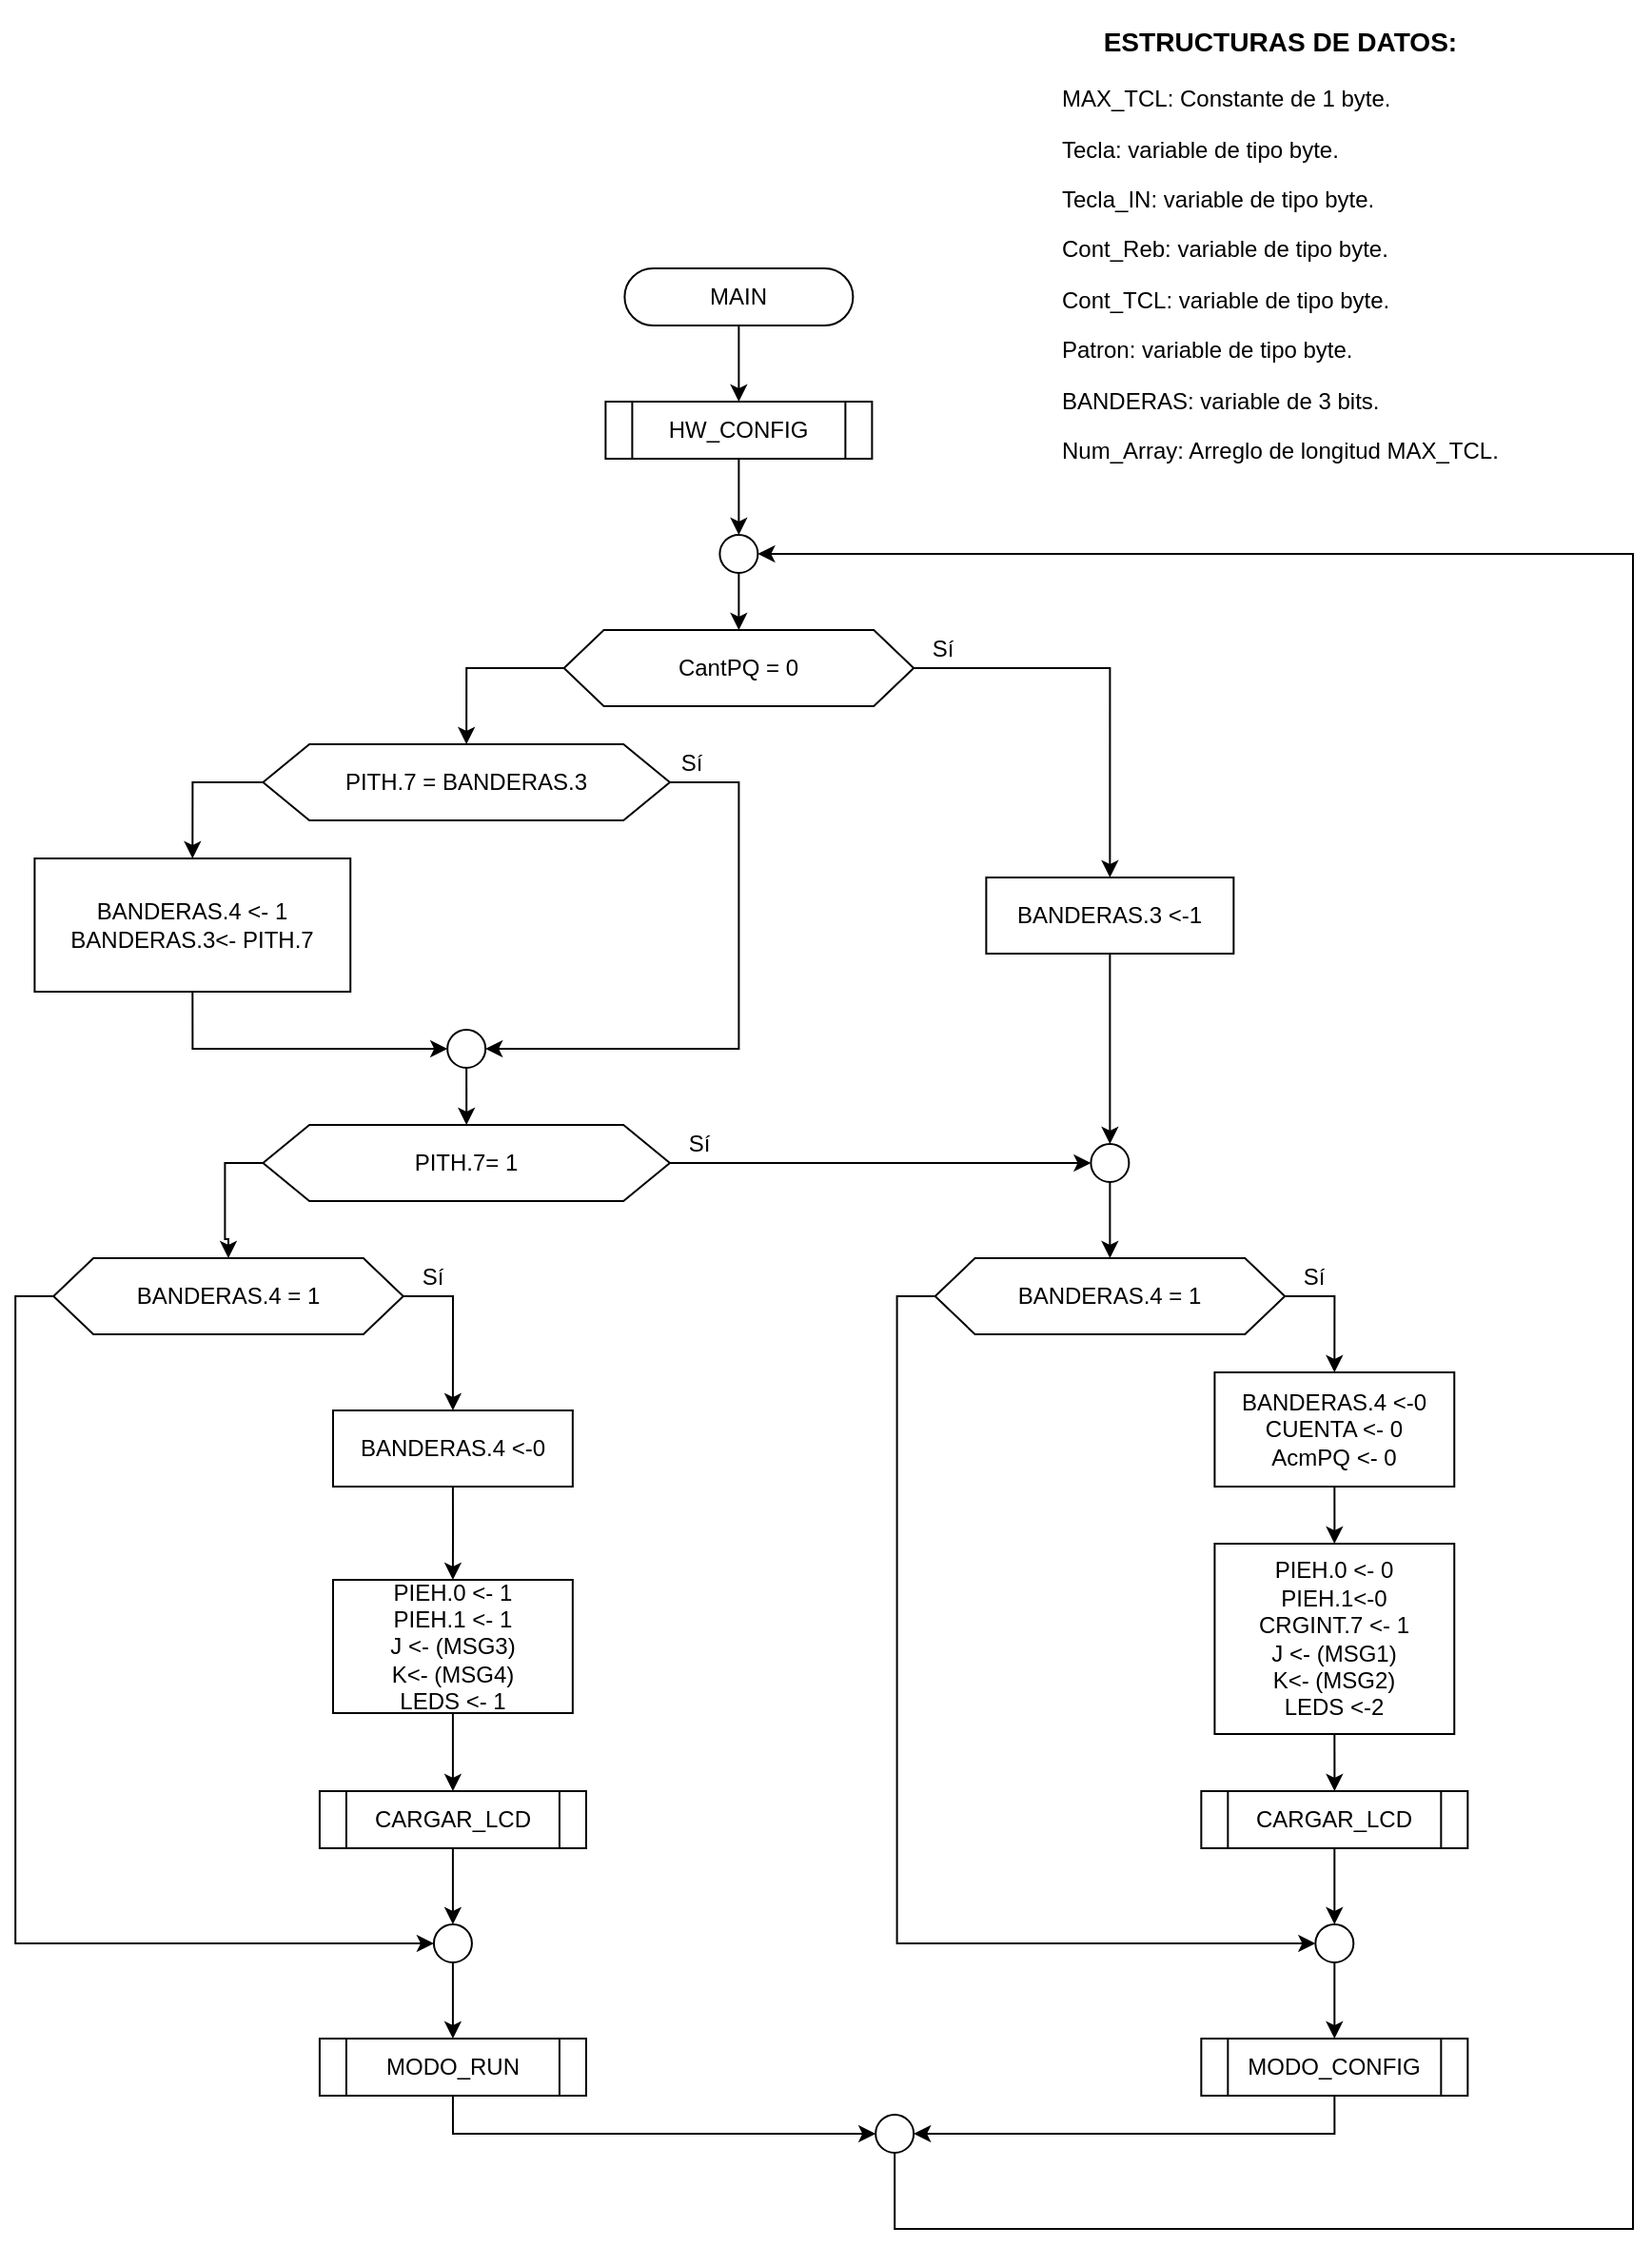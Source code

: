 <mxfile version="13.4.1" type="device"><diagram id="C5RBs43oDa-KdzZeNtuy" name="Page-1"><mxGraphModel dx="4151" dy="1414" grid="1" gridSize="10" guides="1" tooltips="1" connect="1" arrows="1" fold="1" page="1" pageScale="1" pageWidth="827" pageHeight="1169" math="0" shadow="0"><root><mxCell id="WIyWlLk6GJQsqaUBKTNV-0"/><mxCell id="WIyWlLk6GJQsqaUBKTNV-1" parent="WIyWlLk6GJQsqaUBKTNV-0"/><mxCell id="udQdOlFwjfd5XkKeNRv3-1" style="edgeStyle=orthogonalEdgeStyle;rounded=0;orthogonalLoop=1;jettySize=auto;html=1;exitX=0.5;exitY=1;exitDx=0;exitDy=0;entryX=0.5;entryY=0;entryDx=0;entryDy=0;" parent="WIyWlLk6GJQsqaUBKTNV-1" source="vaPE_WUe8z_q5Ny73QcH-1" target="udQdOlFwjfd5XkKeNRv3-0" edge="1"><mxGeometry relative="1" as="geometry"/></mxCell><mxCell id="vaPE_WUe8z_q5Ny73QcH-1" value="MAIN" style="rounded=1;whiteSpace=wrap;html=1;fontSize=12;glass=0;strokeWidth=1;shadow=0;arcSize=50;" parent="WIyWlLk6GJQsqaUBKTNV-1" vertex="1"><mxGeometry x="-479.81" y="260" width="120" height="30" as="geometry"/></mxCell><mxCell id="vaPE_WUe8z_q5Ny73QcH-20" value="&lt;h3 style=&quot;text-align: center&quot;&gt;ESTRUCTURAS DE DATOS:&lt;/h3&gt;&lt;p&gt;MAX_TCL: Constante de 1 byte.&lt;/p&gt;&lt;p&gt;Tecla: variable de tipo byte.&lt;/p&gt;&lt;p&gt;Tecla_IN: variable de tipo byte.&lt;/p&gt;&lt;p&gt;Cont_Reb: variable de tipo byte.&lt;br&gt;&lt;/p&gt;&lt;p&gt;Cont_TCL: variable de tipo byte.&lt;/p&gt;&lt;p&gt;Patron: variable de tipo byte.&lt;br&gt;&lt;/p&gt;&lt;p&gt;BANDERAS: variable de 3 bits.&lt;/p&gt;&lt;p&gt;Num_Array: Arreglo de longitud MAX_TCL.&lt;/p&gt;&lt;p&gt;&lt;br&gt;&lt;/p&gt;&lt;p&gt;&lt;/p&gt;" style="text;html=1;strokeColor=none;fillColor=none;align=left;verticalAlign=middle;whiteSpace=wrap;rounded=0;" parent="WIyWlLk6GJQsqaUBKTNV-1" vertex="1"><mxGeometry x="-252.25" y="130" width="268.68" height="260" as="geometry"/></mxCell><mxCell id="vaPE_WUe8z_q5Ny73QcH-37" style="edgeStyle=orthogonalEdgeStyle;rounded=0;orthogonalLoop=1;jettySize=auto;html=1;exitX=1;exitY=0.5;exitDx=0;exitDy=0;entryX=0.5;entryY=0;entryDx=0;entryDy=0;" parent="WIyWlLk6GJQsqaUBKTNV-1" source="vaPE_WUe8z_q5Ny73QcH-31" target="vaPE_WUe8z_q5Ny73QcH-36" edge="1"><mxGeometry relative="1" as="geometry"/></mxCell><mxCell id="vaPE_WUe8z_q5Ny73QcH-62" style="edgeStyle=orthogonalEdgeStyle;rounded=0;orthogonalLoop=1;jettySize=auto;html=1;exitX=0;exitY=0.5;exitDx=0;exitDy=0;entryX=0.5;entryY=0;entryDx=0;entryDy=0;" parent="WIyWlLk6GJQsqaUBKTNV-1" source="vaPE_WUe8z_q5Ny73QcH-31" target="vaPE_WUe8z_q5Ny73QcH-61" edge="1"><mxGeometry relative="1" as="geometry"/></mxCell><mxCell id="vaPE_WUe8z_q5Ny73QcH-31" value="CantPQ = 0" style="shape=hexagon;perimeter=hexagonPerimeter2;whiteSpace=wrap;html=1;size=0.114;" parent="WIyWlLk6GJQsqaUBKTNV-1" vertex="1"><mxGeometry x="-511.68" y="450" width="183.76" height="40" as="geometry"/></mxCell><mxCell id="vaPE_WUe8z_q5Ny73QcH-34" style="edgeStyle=orthogonalEdgeStyle;rounded=0;orthogonalLoop=1;jettySize=auto;html=1;exitX=0.5;exitY=1;exitDx=0;exitDy=0;entryX=0.5;entryY=0;entryDx=0;entryDy=0;" parent="WIyWlLk6GJQsqaUBKTNV-1" edge="1"><mxGeometry relative="1" as="geometry"><mxPoint x="-419.81" y="420" as="sourcePoint"/><mxPoint x="-419.8" y="450" as="targetPoint"/></mxGeometry></mxCell><mxCell id="vaPE_WUe8z_q5Ny73QcH-32" value="" style="ellipse;whiteSpace=wrap;html=1;aspect=fixed;" parent="WIyWlLk6GJQsqaUBKTNV-1" vertex="1"><mxGeometry x="-429.81" y="400" width="20" height="20" as="geometry"/></mxCell><mxCell id="vaPE_WUe8z_q5Ny73QcH-35" value="Sí" style="text;html=1;align=center;verticalAlign=middle;resizable=0;points=[];autosize=1;" parent="WIyWlLk6GJQsqaUBKTNV-1" vertex="1"><mxGeometry x="-327.92" y="450" width="30" height="20" as="geometry"/></mxCell><mxCell id="vaPE_WUe8z_q5Ny73QcH-39" style="edgeStyle=orthogonalEdgeStyle;rounded=0;orthogonalLoop=1;jettySize=auto;html=1;exitX=0.5;exitY=1;exitDx=0;exitDy=0;entryX=0.5;entryY=0;entryDx=0;entryDy=0;" parent="WIyWlLk6GJQsqaUBKTNV-1" source="vaPE_WUe8z_q5Ny73QcH-36" target="vaPE_WUe8z_q5Ny73QcH-38" edge="1"><mxGeometry relative="1" as="geometry"/></mxCell><mxCell id="vaPE_WUe8z_q5Ny73QcH-36" value="BANDERAS.3 &amp;lt;-1" style="rounded=0;whiteSpace=wrap;html=1;" parent="WIyWlLk6GJQsqaUBKTNV-1" vertex="1"><mxGeometry x="-289.81" y="580" width="129.99" height="40" as="geometry"/></mxCell><mxCell id="vaPE_WUe8z_q5Ny73QcH-41" style="edgeStyle=orthogonalEdgeStyle;rounded=0;orthogonalLoop=1;jettySize=auto;html=1;exitX=0.5;exitY=1;exitDx=0;exitDy=0;" parent="WIyWlLk6GJQsqaUBKTNV-1" source="vaPE_WUe8z_q5Ny73QcH-38" target="vaPE_WUe8z_q5Ny73QcH-40" edge="1"><mxGeometry relative="1" as="geometry"/></mxCell><mxCell id="vaPE_WUe8z_q5Ny73QcH-38" value="" style="ellipse;whiteSpace=wrap;html=1;aspect=fixed;" parent="WIyWlLk6GJQsqaUBKTNV-1" vertex="1"><mxGeometry x="-234.81" y="720" width="20" height="20" as="geometry"/></mxCell><mxCell id="vaPE_WUe8z_q5Ny73QcH-43" style="edgeStyle=orthogonalEdgeStyle;rounded=0;orthogonalLoop=1;jettySize=auto;html=1;exitX=0;exitY=0.5;exitDx=0;exitDy=0;entryX=0;entryY=0.5;entryDx=0;entryDy=0;" parent="WIyWlLk6GJQsqaUBKTNV-1" source="vaPE_WUe8z_q5Ny73QcH-40" target="vaPE_WUe8z_q5Ny73QcH-42" edge="1"><mxGeometry relative="1" as="geometry"/></mxCell><mxCell id="vaPE_WUe8z_q5Ny73QcH-45" style="edgeStyle=orthogonalEdgeStyle;rounded=0;orthogonalLoop=1;jettySize=auto;html=1;exitX=1;exitY=0.5;exitDx=0;exitDy=0;entryX=0.5;entryY=0;entryDx=0;entryDy=0;" parent="WIyWlLk6GJQsqaUBKTNV-1" source="vaPE_WUe8z_q5Ny73QcH-40" target="vaPE_WUe8z_q5Ny73QcH-44" edge="1"><mxGeometry relative="1" as="geometry"/></mxCell><mxCell id="vaPE_WUe8z_q5Ny73QcH-40" value="BANDERAS.4 = 1" style="shape=hexagon;perimeter=hexagonPerimeter2;whiteSpace=wrap;html=1;size=0.114;" parent="WIyWlLk6GJQsqaUBKTNV-1" vertex="1"><mxGeometry x="-316.67" y="780" width="183.76" height="40" as="geometry"/></mxCell><mxCell id="vaPE_WUe8z_q5Ny73QcH-54" style="edgeStyle=orthogonalEdgeStyle;rounded=0;orthogonalLoop=1;jettySize=auto;html=1;exitX=0.5;exitY=1;exitDx=0;exitDy=0;entryX=0.5;entryY=0;entryDx=0;entryDy=0;" parent="WIyWlLk6GJQsqaUBKTNV-1" source="vaPE_WUe8z_q5Ny73QcH-42" target="vaPE_WUe8z_q5Ny73QcH-52" edge="1"><mxGeometry relative="1" as="geometry"/></mxCell><mxCell id="vaPE_WUe8z_q5Ny73QcH-42" value="" style="ellipse;whiteSpace=wrap;html=1;aspect=fixed;" parent="WIyWlLk6GJQsqaUBKTNV-1" vertex="1"><mxGeometry x="-116.83" y="1130" width="20" height="20" as="geometry"/></mxCell><mxCell id="vaPE_WUe8z_q5Ny73QcH-51" style="edgeStyle=orthogonalEdgeStyle;rounded=0;orthogonalLoop=1;jettySize=auto;html=1;exitX=0.5;exitY=1;exitDx=0;exitDy=0;" parent="WIyWlLk6GJQsqaUBKTNV-1" source="vaPE_WUe8z_q5Ny73QcH-44" target="vaPE_WUe8z_q5Ny73QcH-47" edge="1"><mxGeometry relative="1" as="geometry"/></mxCell><mxCell id="vaPE_WUe8z_q5Ny73QcH-44" value="&lt;span&gt;BANDERAS.4 &amp;lt;-0&lt;br&gt;&lt;/span&gt;CUENTA &amp;lt;- 0&lt;br&gt;&lt;span&gt;AcmPQ &amp;lt;- 0&lt;br&gt;&lt;/span&gt;" style="rounded=0;whiteSpace=wrap;html=1;" parent="WIyWlLk6GJQsqaUBKTNV-1" vertex="1"><mxGeometry x="-169.79" y="840" width="125.92" height="60" as="geometry"/></mxCell><mxCell id="vaPE_WUe8z_q5Ny73QcH-50" style="edgeStyle=orthogonalEdgeStyle;rounded=0;orthogonalLoop=1;jettySize=auto;html=1;exitX=0.5;exitY=1;exitDx=0;exitDy=0;" parent="WIyWlLk6GJQsqaUBKTNV-1" source="vaPE_WUe8z_q5Ny73QcH-47" target="vaPE_WUe8z_q5Ny73QcH-48" edge="1"><mxGeometry relative="1" as="geometry"/></mxCell><mxCell id="vaPE_WUe8z_q5Ny73QcH-47" value="&lt;span&gt;PIEH.0 &amp;lt;- 0&lt;br&gt;PIEH.1&amp;lt;-0&lt;br&gt;CRGINT.7 &amp;lt;- 1&lt;br&gt;J &amp;lt;- (MSG1)&lt;br&gt;K&amp;lt;- (MSG2)&lt;br&gt;LEDS &amp;lt;-2&lt;br&gt;&lt;/span&gt;" style="rounded=0;whiteSpace=wrap;html=1;" parent="WIyWlLk6GJQsqaUBKTNV-1" vertex="1"><mxGeometry x="-169.79" y="930" width="125.92" height="100" as="geometry"/></mxCell><mxCell id="vaPE_WUe8z_q5Ny73QcH-49" style="edgeStyle=orthogonalEdgeStyle;rounded=0;orthogonalLoop=1;jettySize=auto;html=1;exitX=0.5;exitY=1;exitDx=0;exitDy=0;entryX=0.5;entryY=0;entryDx=0;entryDy=0;" parent="WIyWlLk6GJQsqaUBKTNV-1" source="vaPE_WUe8z_q5Ny73QcH-48" target="vaPE_WUe8z_q5Ny73QcH-42" edge="1"><mxGeometry relative="1" as="geometry"/></mxCell><mxCell id="vaPE_WUe8z_q5Ny73QcH-48" value="CARGAR_LCD" style="shape=process;whiteSpace=wrap;html=1;backgroundOutline=1;" parent="WIyWlLk6GJQsqaUBKTNV-1" vertex="1"><mxGeometry x="-176.83" y="1060" width="140" height="30" as="geometry"/></mxCell><mxCell id="vaPE_WUe8z_q5Ny73QcH-56" style="edgeStyle=orthogonalEdgeStyle;rounded=0;orthogonalLoop=1;jettySize=auto;html=1;exitX=0.5;exitY=1;exitDx=0;exitDy=0;entryX=1;entryY=0.5;entryDx=0;entryDy=0;" parent="WIyWlLk6GJQsqaUBKTNV-1" source="vaPE_WUe8z_q5Ny73QcH-52" target="vaPE_WUe8z_q5Ny73QcH-55" edge="1"><mxGeometry relative="1" as="geometry"/></mxCell><mxCell id="vaPE_WUe8z_q5Ny73QcH-52" value="MODO_CONFIG" style="shape=process;whiteSpace=wrap;html=1;backgroundOutline=1;" parent="WIyWlLk6GJQsqaUBKTNV-1" vertex="1"><mxGeometry x="-176.83" y="1190" width="140" height="30" as="geometry"/></mxCell><mxCell id="vaPE_WUe8z_q5Ny73QcH-60" style="edgeStyle=orthogonalEdgeStyle;rounded=0;orthogonalLoop=1;jettySize=auto;html=1;exitX=0.5;exitY=1;exitDx=0;exitDy=0;entryX=1;entryY=0.5;entryDx=0;entryDy=0;" parent="WIyWlLk6GJQsqaUBKTNV-1" source="vaPE_WUe8z_q5Ny73QcH-55" target="vaPE_WUe8z_q5Ny73QcH-32" edge="1"><mxGeometry relative="1" as="geometry"><Array as="points"><mxPoint x="-338" y="1290"/><mxPoint x="50" y="1290"/><mxPoint x="50" y="410"/></Array></mxGeometry></mxCell><mxCell id="vaPE_WUe8z_q5Ny73QcH-55" value="" style="ellipse;whiteSpace=wrap;html=1;aspect=fixed;" parent="WIyWlLk6GJQsqaUBKTNV-1" vertex="1"><mxGeometry x="-347.92" y="1230" width="20" height="20" as="geometry"/></mxCell><mxCell id="vaPE_WUe8z_q5Ny73QcH-58" style="edgeStyle=orthogonalEdgeStyle;rounded=0;orthogonalLoop=1;jettySize=auto;html=1;exitX=0.5;exitY=1;exitDx=0;exitDy=0;entryX=0;entryY=0.5;entryDx=0;entryDy=0;" parent="WIyWlLk6GJQsqaUBKTNV-1" source="vaPE_WUe8z_q5Ny73QcH-57" target="vaPE_WUe8z_q5Ny73QcH-55" edge="1"><mxGeometry relative="1" as="geometry"/></mxCell><mxCell id="vaPE_WUe8z_q5Ny73QcH-57" value="MODO_RUN" style="shape=process;whiteSpace=wrap;html=1;backgroundOutline=1;" parent="WIyWlLk6GJQsqaUBKTNV-1" vertex="1"><mxGeometry x="-640.04" y="1190" width="140" height="30" as="geometry"/></mxCell><mxCell id="vaPE_WUe8z_q5Ny73QcH-67" style="edgeStyle=orthogonalEdgeStyle;rounded=0;orthogonalLoop=1;jettySize=auto;html=1;exitX=1;exitY=0.5;exitDx=0;exitDy=0;entryX=1;entryY=0.5;entryDx=0;entryDy=0;" parent="WIyWlLk6GJQsqaUBKTNV-1" source="vaPE_WUe8z_q5Ny73QcH-61" target="vaPE_WUe8z_q5Ny73QcH-63" edge="1"><mxGeometry relative="1" as="geometry"><Array as="points"><mxPoint x="-419.8" y="530"/><mxPoint x="-419.8" y="670"/></Array></mxGeometry></mxCell><mxCell id="vaPE_WUe8z_q5Ny73QcH-71" style="edgeStyle=orthogonalEdgeStyle;rounded=0;orthogonalLoop=1;jettySize=auto;html=1;exitX=0;exitY=0.5;exitDx=0;exitDy=0;entryX=0.5;entryY=0;entryDx=0;entryDy=0;" parent="WIyWlLk6GJQsqaUBKTNV-1" source="vaPE_WUe8z_q5Ny73QcH-61" target="vaPE_WUe8z_q5Ny73QcH-69" edge="1"><mxGeometry relative="1" as="geometry"/></mxCell><mxCell id="vaPE_WUe8z_q5Ny73QcH-61" value="PITH.7 = BANDERAS.3" style="shape=hexagon;perimeter=hexagonPerimeter2;whiteSpace=wrap;html=1;size=0.114;" parent="WIyWlLk6GJQsqaUBKTNV-1" vertex="1"><mxGeometry x="-669.8" y="510" width="213.76" height="40" as="geometry"/></mxCell><mxCell id="vaPE_WUe8z_q5Ny73QcH-74" style="edgeStyle=orthogonalEdgeStyle;rounded=0;orthogonalLoop=1;jettySize=auto;html=1;exitX=0.5;exitY=1;exitDx=0;exitDy=0;" parent="WIyWlLk6GJQsqaUBKTNV-1" source="vaPE_WUe8z_q5Ny73QcH-63" target="vaPE_WUe8z_q5Ny73QcH-73" edge="1"><mxGeometry relative="1" as="geometry"/></mxCell><mxCell id="vaPE_WUe8z_q5Ny73QcH-63" value="" style="ellipse;whiteSpace=wrap;html=1;aspect=fixed;" parent="WIyWlLk6GJQsqaUBKTNV-1" vertex="1"><mxGeometry x="-572.92" y="660" width="20" height="20" as="geometry"/></mxCell><mxCell id="vaPE_WUe8z_q5Ny73QcH-65" value="Sí" style="text;html=1;align=center;verticalAlign=middle;resizable=0;points=[];autosize=1;" parent="WIyWlLk6GJQsqaUBKTNV-1" vertex="1"><mxGeometry x="-132.91" y="780" width="30" height="20" as="geometry"/></mxCell><mxCell id="vaPE_WUe8z_q5Ny73QcH-70" style="edgeStyle=orthogonalEdgeStyle;rounded=0;orthogonalLoop=1;jettySize=auto;html=1;exitX=0.5;exitY=1;exitDx=0;exitDy=0;entryX=0;entryY=0.5;entryDx=0;entryDy=0;" parent="WIyWlLk6GJQsqaUBKTNV-1" source="vaPE_WUe8z_q5Ny73QcH-69" target="vaPE_WUe8z_q5Ny73QcH-63" edge="1"><mxGeometry relative="1" as="geometry"/></mxCell><mxCell id="vaPE_WUe8z_q5Ny73QcH-69" value="&lt;span&gt;BANDERAS.4 &amp;lt;- 1&lt;br&gt;&lt;/span&gt;BANDERAS.3&amp;lt;- PITH.7" style="rounded=0;whiteSpace=wrap;html=1;" parent="WIyWlLk6GJQsqaUBKTNV-1" vertex="1"><mxGeometry x="-789.8" y="570" width="165.92" height="70" as="geometry"/></mxCell><mxCell id="vaPE_WUe8z_q5Ny73QcH-72" value="Sí" style="text;html=1;align=center;verticalAlign=middle;resizable=0;points=[];autosize=1;" parent="WIyWlLk6GJQsqaUBKTNV-1" vertex="1"><mxGeometry x="-459.81" y="510" width="30" height="20" as="geometry"/></mxCell><mxCell id="vaPE_WUe8z_q5Ny73QcH-75" style="edgeStyle=orthogonalEdgeStyle;rounded=0;orthogonalLoop=1;jettySize=auto;html=1;exitX=1;exitY=0.5;exitDx=0;exitDy=0;entryX=0;entryY=0.5;entryDx=0;entryDy=0;" parent="WIyWlLk6GJQsqaUBKTNV-1" source="vaPE_WUe8z_q5Ny73QcH-73" target="vaPE_WUe8z_q5Ny73QcH-38" edge="1"><mxGeometry relative="1" as="geometry"><Array as="points"><mxPoint x="-339.8" y="730"/><mxPoint x="-339.8" y="730"/></Array></mxGeometry></mxCell><mxCell id="vaPE_WUe8z_q5Ny73QcH-91" style="edgeStyle=orthogonalEdgeStyle;rounded=0;orthogonalLoop=1;jettySize=auto;html=1;exitX=0;exitY=0.5;exitDx=0;exitDy=0;entryX=0.5;entryY=0;entryDx=0;entryDy=0;" parent="WIyWlLk6GJQsqaUBKTNV-1" source="vaPE_WUe8z_q5Ny73QcH-73" target="vaPE_WUe8z_q5Ny73QcH-82" edge="1"><mxGeometry relative="1" as="geometry"/></mxCell><mxCell id="vaPE_WUe8z_q5Ny73QcH-73" value="PITH.7= 1" style="shape=hexagon;perimeter=hexagonPerimeter2;whiteSpace=wrap;html=1;size=0.114;" parent="WIyWlLk6GJQsqaUBKTNV-1" vertex="1"><mxGeometry x="-669.8" y="710" width="213.76" height="40" as="geometry"/></mxCell><mxCell id="vaPE_WUe8z_q5Ny73QcH-79" value="Sí" style="text;html=1;align=center;verticalAlign=middle;resizable=0;points=[];autosize=1;" parent="WIyWlLk6GJQsqaUBKTNV-1" vertex="1"><mxGeometry x="-456.04" y="710" width="30" height="20" as="geometry"/></mxCell><mxCell id="vaPE_WUe8z_q5Ny73QcH-81" style="edgeStyle=orthogonalEdgeStyle;rounded=0;orthogonalLoop=1;jettySize=auto;html=1;exitX=1;exitY=0.5;exitDx=0;exitDy=0;entryX=0.5;entryY=0;entryDx=0;entryDy=0;" parent="WIyWlLk6GJQsqaUBKTNV-1" source="vaPE_WUe8z_q5Ny73QcH-82" target="vaPE_WUe8z_q5Ny73QcH-85" edge="1"><mxGeometry relative="1" as="geometry"/></mxCell><mxCell id="vaPE_WUe8z_q5Ny73QcH-94" style="edgeStyle=orthogonalEdgeStyle;rounded=0;orthogonalLoop=1;jettySize=auto;html=1;exitX=0;exitY=0.5;exitDx=0;exitDy=0;entryX=0;entryY=0.5;entryDx=0;entryDy=0;" parent="WIyWlLk6GJQsqaUBKTNV-1" source="vaPE_WUe8z_q5Ny73QcH-82" target="vaPE_WUe8z_q5Ny73QcH-83" edge="1"><mxGeometry relative="1" as="geometry"/></mxCell><mxCell id="vaPE_WUe8z_q5Ny73QcH-82" value="BANDERAS.4 = 1" style="shape=hexagon;perimeter=hexagonPerimeter2;whiteSpace=wrap;html=1;size=0.114;" parent="WIyWlLk6GJQsqaUBKTNV-1" vertex="1"><mxGeometry x="-779.88" y="780" width="183.76" height="40" as="geometry"/></mxCell><mxCell id="vaPE_WUe8z_q5Ny73QcH-93" style="edgeStyle=orthogonalEdgeStyle;rounded=0;orthogonalLoop=1;jettySize=auto;html=1;exitX=0.5;exitY=1;exitDx=0;exitDy=0;entryX=0.5;entryY=0;entryDx=0;entryDy=0;" parent="WIyWlLk6GJQsqaUBKTNV-1" source="vaPE_WUe8z_q5Ny73QcH-83" target="vaPE_WUe8z_q5Ny73QcH-57" edge="1"><mxGeometry relative="1" as="geometry"/></mxCell><mxCell id="vaPE_WUe8z_q5Ny73QcH-83" value="" style="ellipse;whiteSpace=wrap;html=1;aspect=fixed;" parent="WIyWlLk6GJQsqaUBKTNV-1" vertex="1"><mxGeometry x="-580.04" y="1130" width="20" height="20" as="geometry"/></mxCell><mxCell id="vaPE_WUe8z_q5Ny73QcH-84" style="edgeStyle=orthogonalEdgeStyle;rounded=0;orthogonalLoop=1;jettySize=auto;html=1;exitX=0.5;exitY=1;exitDx=0;exitDy=0;" parent="WIyWlLk6GJQsqaUBKTNV-1" source="vaPE_WUe8z_q5Ny73QcH-85" target="vaPE_WUe8z_q5Ny73QcH-87" edge="1"><mxGeometry relative="1" as="geometry"/></mxCell><mxCell id="vaPE_WUe8z_q5Ny73QcH-85" value="&lt;span&gt;BANDERAS.4 &amp;lt;-0&lt;br&gt;&lt;/span&gt;" style="rounded=0;whiteSpace=wrap;html=1;" parent="WIyWlLk6GJQsqaUBKTNV-1" vertex="1"><mxGeometry x="-633" y="860" width="125.92" height="40" as="geometry"/></mxCell><mxCell id="vaPE_WUe8z_q5Ny73QcH-86" style="edgeStyle=orthogonalEdgeStyle;rounded=0;orthogonalLoop=1;jettySize=auto;html=1;exitX=0.5;exitY=1;exitDx=0;exitDy=0;" parent="WIyWlLk6GJQsqaUBKTNV-1" source="vaPE_WUe8z_q5Ny73QcH-87" target="vaPE_WUe8z_q5Ny73QcH-89" edge="1"><mxGeometry relative="1" as="geometry"/></mxCell><mxCell id="vaPE_WUe8z_q5Ny73QcH-87" value="PIEH.0 &amp;lt;- 1&lt;br&gt;PIEH.1 &amp;lt;- 1&lt;br&gt;J &amp;lt;- (MSG3)&lt;br&gt;K&amp;lt;- (MSG4)&lt;br&gt;&lt;span&gt;LEDS &amp;lt;- 1&lt;br&gt;&lt;/span&gt;" style="rounded=0;whiteSpace=wrap;html=1;" parent="WIyWlLk6GJQsqaUBKTNV-1" vertex="1"><mxGeometry x="-633" y="949" width="125.92" height="70" as="geometry"/></mxCell><mxCell id="vaPE_WUe8z_q5Ny73QcH-92" style="edgeStyle=orthogonalEdgeStyle;rounded=0;orthogonalLoop=1;jettySize=auto;html=1;exitX=0.5;exitY=1;exitDx=0;exitDy=0;entryX=0.5;entryY=0;entryDx=0;entryDy=0;" parent="WIyWlLk6GJQsqaUBKTNV-1" source="vaPE_WUe8z_q5Ny73QcH-89" target="vaPE_WUe8z_q5Ny73QcH-83" edge="1"><mxGeometry relative="1" as="geometry"/></mxCell><mxCell id="vaPE_WUe8z_q5Ny73QcH-89" value="CARGAR_LCD" style="shape=process;whiteSpace=wrap;html=1;backgroundOutline=1;" parent="WIyWlLk6GJQsqaUBKTNV-1" vertex="1"><mxGeometry x="-640.04" y="1060" width="140" height="30" as="geometry"/></mxCell><mxCell id="vaPE_WUe8z_q5Ny73QcH-90" value="Sí" style="text;html=1;align=center;verticalAlign=middle;resizable=0;points=[];autosize=1;" parent="WIyWlLk6GJQsqaUBKTNV-1" vertex="1"><mxGeometry x="-596.12" y="780" width="30" height="20" as="geometry"/></mxCell><mxCell id="udQdOlFwjfd5XkKeNRv3-2" style="edgeStyle=orthogonalEdgeStyle;rounded=0;orthogonalLoop=1;jettySize=auto;html=1;exitX=0.5;exitY=1;exitDx=0;exitDy=0;entryX=0.5;entryY=0;entryDx=0;entryDy=0;" parent="WIyWlLk6GJQsqaUBKTNV-1" source="udQdOlFwjfd5XkKeNRv3-0" target="vaPE_WUe8z_q5Ny73QcH-32" edge="1"><mxGeometry relative="1" as="geometry"/></mxCell><mxCell id="udQdOlFwjfd5XkKeNRv3-0" value="HW_CONFIG" style="shape=process;whiteSpace=wrap;html=1;backgroundOutline=1;" parent="WIyWlLk6GJQsqaUBKTNV-1" vertex="1"><mxGeometry x="-489.81" y="330" width="140" height="30" as="geometry"/></mxCell></root></mxGraphModel></diagram></mxfile>